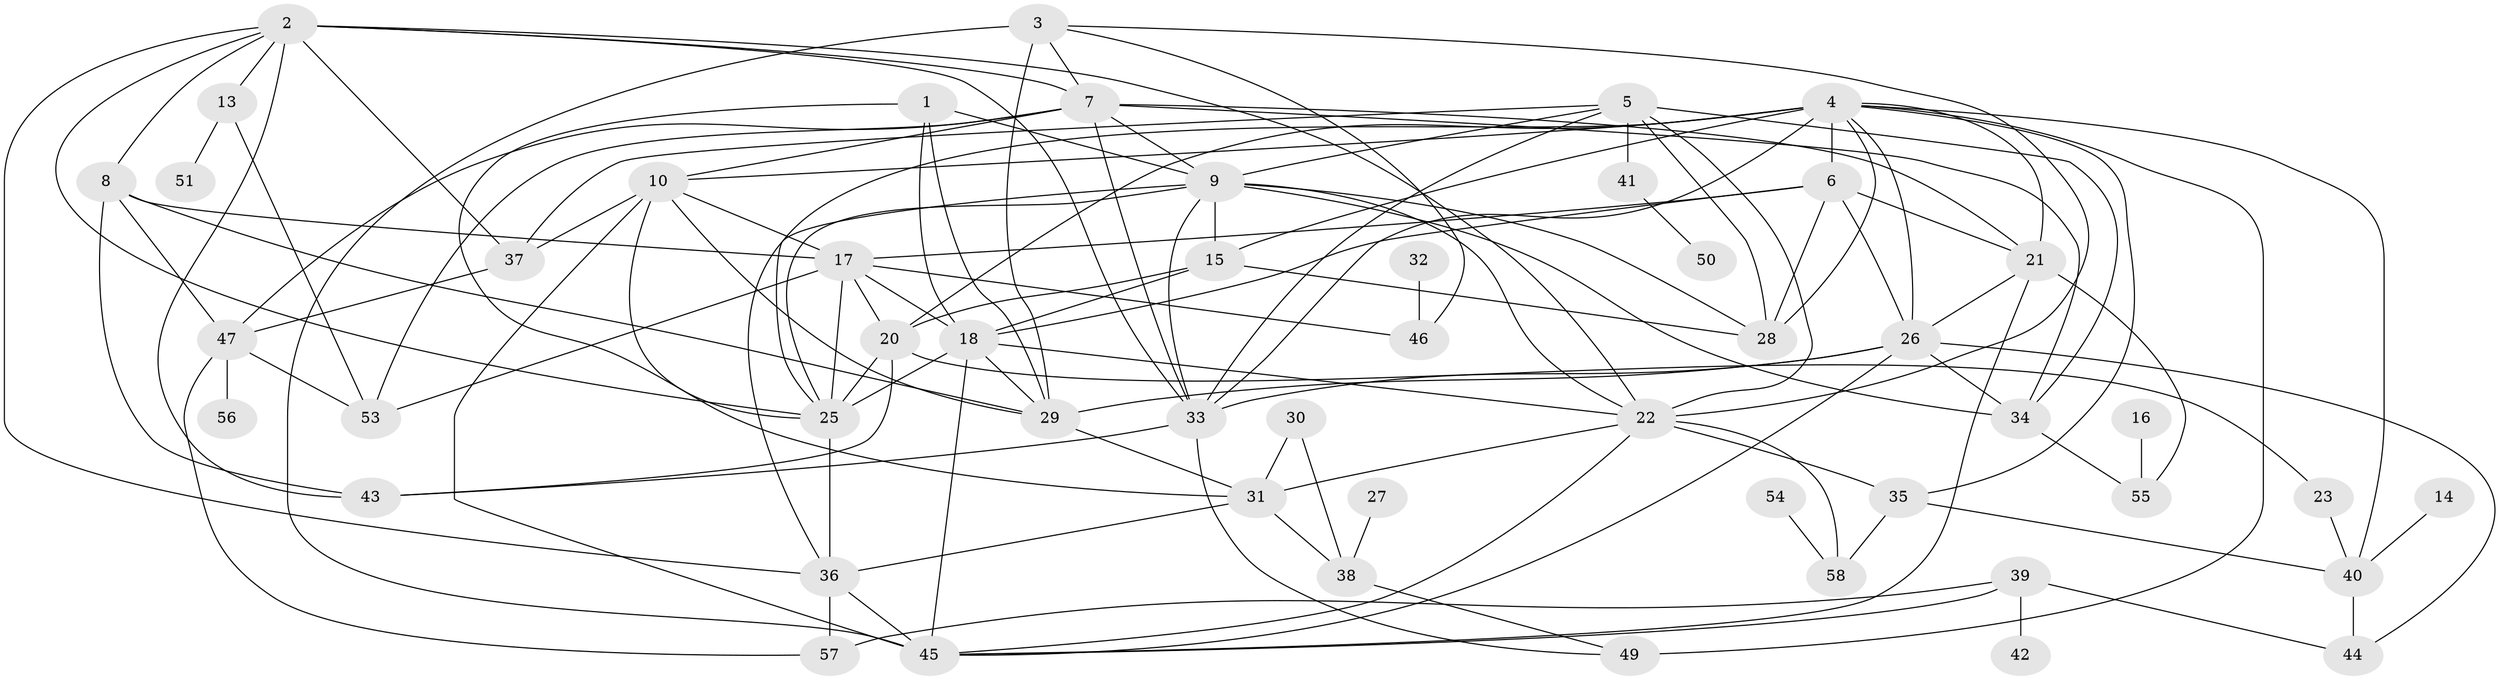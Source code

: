 // original degree distribution, {4: 0.1724137931034483, 2: 0.19827586206896552, 3: 0.1896551724137931, 8: 0.017241379310344827, 6: 0.09482758620689655, 5: 0.12931034482758622, 1: 0.11206896551724138, 0: 0.05172413793103448, 7: 0.034482758620689655}
// Generated by graph-tools (version 1.1) at 2025/33/03/09/25 02:33:46]
// undirected, 52 vertices, 124 edges
graph export_dot {
graph [start="1"]
  node [color=gray90,style=filled];
  1;
  2;
  3;
  4;
  5;
  6;
  7;
  8;
  9;
  10;
  13;
  14;
  15;
  16;
  17;
  18;
  20;
  21;
  22;
  23;
  25;
  26;
  27;
  28;
  29;
  30;
  31;
  32;
  33;
  34;
  35;
  36;
  37;
  38;
  39;
  40;
  41;
  42;
  43;
  44;
  45;
  46;
  47;
  49;
  50;
  51;
  53;
  54;
  55;
  56;
  57;
  58;
  1 -- 9 [weight=2.0];
  1 -- 18 [weight=1.0];
  1 -- 29 [weight=1.0];
  1 -- 31 [weight=1.0];
  2 -- 7 [weight=1.0];
  2 -- 8 [weight=1.0];
  2 -- 13 [weight=1.0];
  2 -- 22 [weight=1.0];
  2 -- 25 [weight=1.0];
  2 -- 33 [weight=1.0];
  2 -- 36 [weight=1.0];
  2 -- 37 [weight=1.0];
  2 -- 43 [weight=2.0];
  3 -- 7 [weight=1.0];
  3 -- 22 [weight=1.0];
  3 -- 29 [weight=2.0];
  3 -- 45 [weight=1.0];
  3 -- 46 [weight=1.0];
  4 -- 6 [weight=1.0];
  4 -- 10 [weight=1.0];
  4 -- 15 [weight=1.0];
  4 -- 20 [weight=2.0];
  4 -- 21 [weight=1.0];
  4 -- 25 [weight=1.0];
  4 -- 26 [weight=1.0];
  4 -- 28 [weight=1.0];
  4 -- 33 [weight=2.0];
  4 -- 35 [weight=1.0];
  4 -- 40 [weight=1.0];
  4 -- 49 [weight=2.0];
  5 -- 9 [weight=1.0];
  5 -- 22 [weight=1.0];
  5 -- 28 [weight=1.0];
  5 -- 33 [weight=1.0];
  5 -- 34 [weight=1.0];
  5 -- 37 [weight=1.0];
  5 -- 41 [weight=1.0];
  6 -- 17 [weight=1.0];
  6 -- 18 [weight=1.0];
  6 -- 21 [weight=1.0];
  6 -- 26 [weight=1.0];
  6 -- 28 [weight=1.0];
  7 -- 9 [weight=1.0];
  7 -- 10 [weight=1.0];
  7 -- 21 [weight=1.0];
  7 -- 33 [weight=1.0];
  7 -- 34 [weight=1.0];
  7 -- 47 [weight=1.0];
  7 -- 53 [weight=1.0];
  8 -- 17 [weight=1.0];
  8 -- 29 [weight=1.0];
  8 -- 43 [weight=1.0];
  8 -- 47 [weight=1.0];
  9 -- 15 [weight=4.0];
  9 -- 22 [weight=1.0];
  9 -- 25 [weight=1.0];
  9 -- 28 [weight=1.0];
  9 -- 33 [weight=3.0];
  9 -- 34 [weight=2.0];
  9 -- 36 [weight=1.0];
  10 -- 17 [weight=1.0];
  10 -- 25 [weight=1.0];
  10 -- 29 [weight=1.0];
  10 -- 37 [weight=1.0];
  10 -- 45 [weight=2.0];
  13 -- 51 [weight=1.0];
  13 -- 53 [weight=1.0];
  14 -- 40 [weight=1.0];
  15 -- 18 [weight=2.0];
  15 -- 20 [weight=1.0];
  15 -- 28 [weight=1.0];
  16 -- 55 [weight=1.0];
  17 -- 18 [weight=1.0];
  17 -- 20 [weight=1.0];
  17 -- 25 [weight=1.0];
  17 -- 46 [weight=1.0];
  17 -- 53 [weight=1.0];
  18 -- 22 [weight=1.0];
  18 -- 25 [weight=3.0];
  18 -- 29 [weight=1.0];
  18 -- 45 [weight=1.0];
  20 -- 23 [weight=1.0];
  20 -- 25 [weight=1.0];
  20 -- 43 [weight=1.0];
  21 -- 26 [weight=1.0];
  21 -- 45 [weight=1.0];
  21 -- 55 [weight=1.0];
  22 -- 31 [weight=1.0];
  22 -- 35 [weight=1.0];
  22 -- 45 [weight=1.0];
  22 -- 58 [weight=1.0];
  23 -- 40 [weight=1.0];
  25 -- 36 [weight=2.0];
  26 -- 29 [weight=1.0];
  26 -- 33 [weight=1.0];
  26 -- 34 [weight=1.0];
  26 -- 44 [weight=1.0];
  26 -- 45 [weight=1.0];
  27 -- 38 [weight=1.0];
  29 -- 31 [weight=1.0];
  30 -- 31 [weight=1.0];
  30 -- 38 [weight=1.0];
  31 -- 36 [weight=1.0];
  31 -- 38 [weight=1.0];
  32 -- 46 [weight=1.0];
  33 -- 43 [weight=2.0];
  33 -- 49 [weight=1.0];
  34 -- 55 [weight=1.0];
  35 -- 40 [weight=1.0];
  35 -- 58 [weight=1.0];
  36 -- 45 [weight=2.0];
  36 -- 57 [weight=1.0];
  37 -- 47 [weight=1.0];
  38 -- 49 [weight=1.0];
  39 -- 42 [weight=1.0];
  39 -- 44 [weight=1.0];
  39 -- 45 [weight=1.0];
  39 -- 57 [weight=1.0];
  40 -- 44 [weight=1.0];
  41 -- 50 [weight=1.0];
  47 -- 53 [weight=1.0];
  47 -- 56 [weight=1.0];
  47 -- 57 [weight=1.0];
  54 -- 58 [weight=1.0];
}
